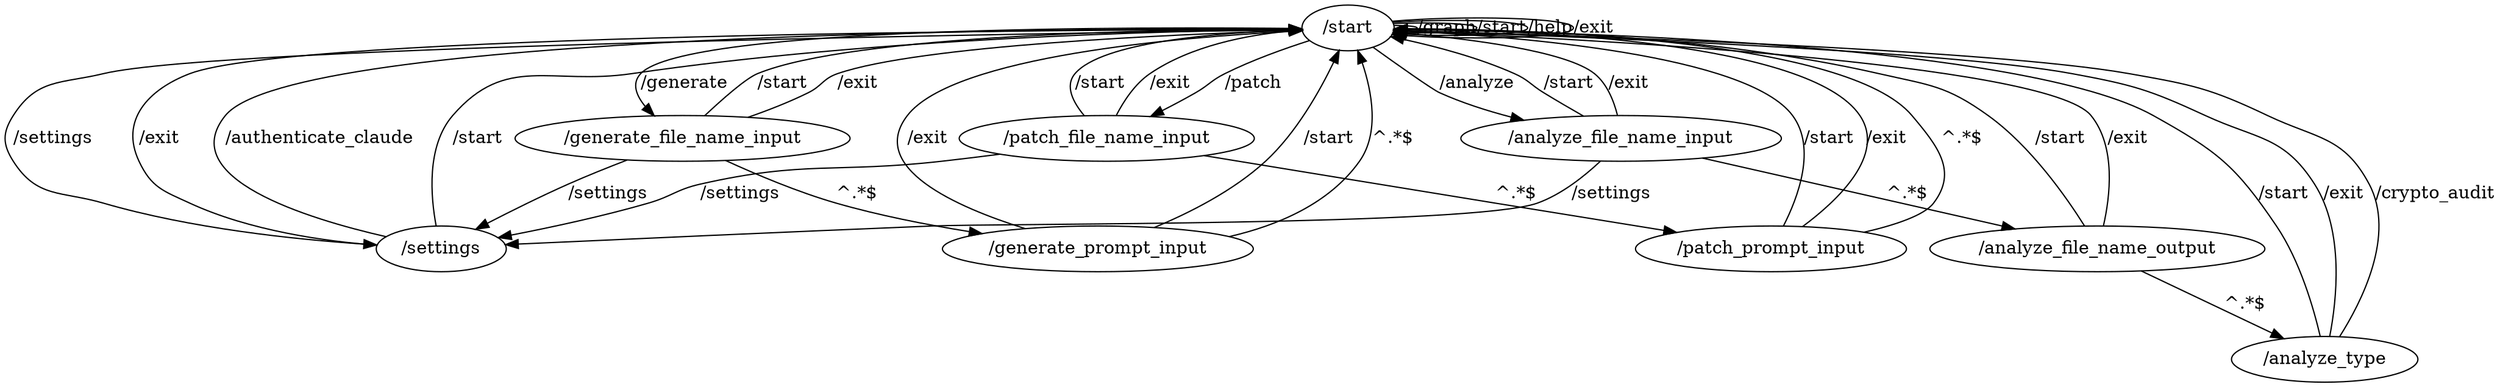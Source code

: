 digraph G {
	"/start" -> "/start" [label="/graph"]
	"/start" -> "/start" [label="/start"]
	"/start" -> "/settings" [label="/settings"]
	"/settings" -> "/start" [label="/exit"]
	"/settings" -> "/start" [label="/authenticate_claude"]
	"/settings" -> "/start" [label="/start"]
	"/start" -> "/start" [label="/help"]
	"/start" -> "/start" [label="/exit"]
	"/start" -> "/generate_file_name_input" [label="/generate"]
	"/generate_file_name_input" -> "/start" [label="/start"]
	"/generate_file_name_input" -> "/start" [label="/exit"]
	"/generate_file_name_input" -> "/settings" [label="/settings"]
	"/generate_file_name_input" -> "/generate_prompt_input" [label="^.*$"]
	"/generate_prompt_input" -> "/start" [label="/start"]
	"/generate_prompt_input" -> "/start" [label="/exit"]
	"/generate_prompt_input" -> "/start" [label="^.*$"]
	"/start" -> "/patch_file_name_input" [label="/patch"]
	"/patch_file_name_input" -> "/start" [label="/start"]
	"/patch_file_name_input" -> "/start" [label="/exit"]
	"/patch_file_name_input" -> "/settings" [label="/settings"]
	"/patch_file_name_input" -> "/patch_prompt_input" [label="^.*$"]
	"/patch_prompt_input" -> "/start" [label="/start"]
	"/patch_prompt_input" -> "/start" [label="/exit"]
	"/patch_prompt_input" -> "/start" [label="^.*$"]
	"/start" -> "/analyze_file_name_input" [label="/analyze"]
	"/analyze_file_name_input" -> "/start" [label="/start"]
	"/analyze_file_name_input" -> "/settings" [label="/settings"]
	"/analyze_file_name_input" -> "/start" [label="/exit"]
	"/analyze_file_name_input" -> "/analyze_file_name_output" [label="^.*$"]
	"/analyze_file_name_output" -> "/start" [label="/start"]
	"/analyze_file_name_output" -> "/start" [label="/exit"]
	"/analyze_file_name_output" -> "/analyze_type" [label="^.*$"]
	"/analyze_type" -> "/start" [label="/start"]
	"/analyze_type" -> "/start" [label="/exit"]
	"/analyze_type" -> "/start" [label="/crypto_audit"]
}